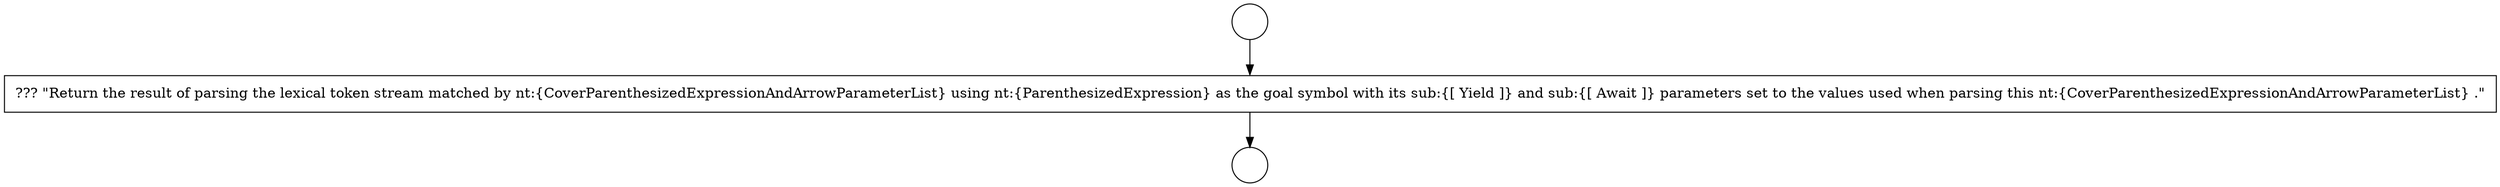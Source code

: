 digraph {
  node3181 [shape=circle label=" " color="black" fillcolor="white" style=filled]
  node3183 [shape=none, margin=0, label=<<font color="black">
    <table border="0" cellborder="1" cellspacing="0" cellpadding="10">
      <tr><td align="left">??? &quot;Return the result of parsing the lexical token stream matched by nt:{CoverParenthesizedExpressionAndArrowParameterList} using nt:{ParenthesizedExpression} as the goal symbol with its sub:{[ Yield ]} and sub:{[ Await ]} parameters set to the values used when parsing this nt:{CoverParenthesizedExpressionAndArrowParameterList} .&quot;</td></tr>
    </table>
  </font>> color="black" fillcolor="white" style=filled]
  node3182 [shape=circle label=" " color="black" fillcolor="white" style=filled]
  node3181 -> node3183 [ color="black"]
  node3183 -> node3182 [ color="black"]
}
